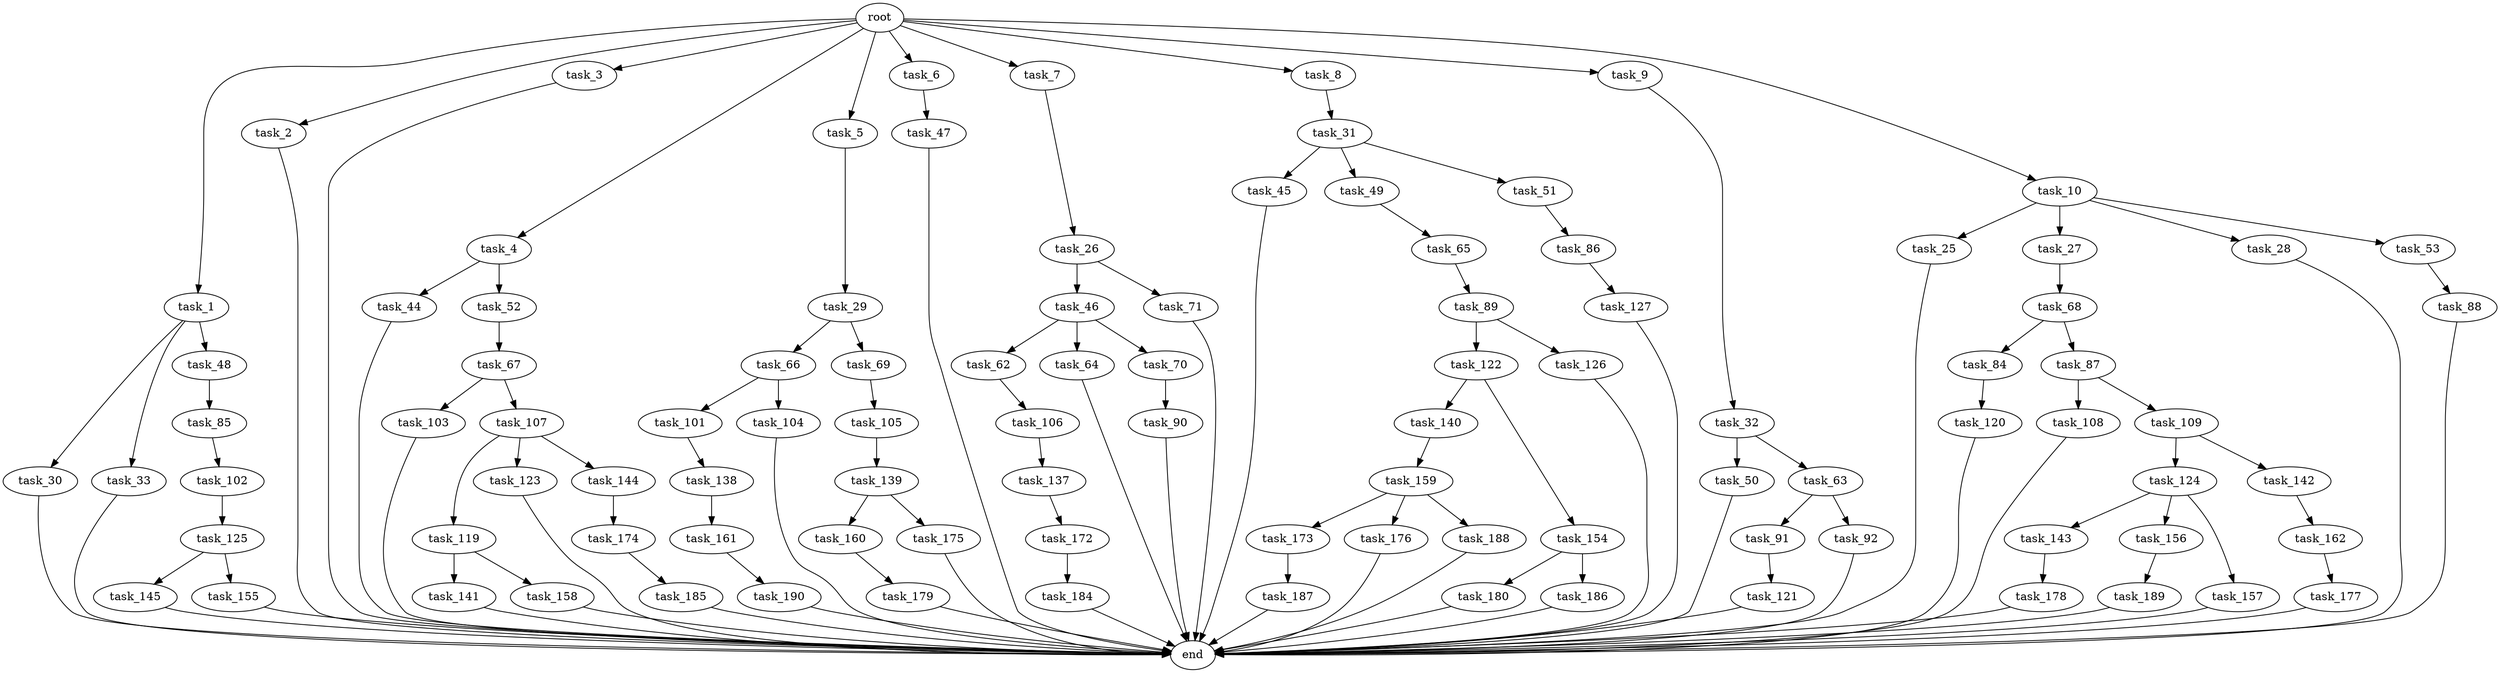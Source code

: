 digraph G {
  root [size="0.000000"];
  task_1 [size="1.024000"];
  task_2 [size="1.024000"];
  task_3 [size="1.024000"];
  task_4 [size="1.024000"];
  task_5 [size="1.024000"];
  task_6 [size="1.024000"];
  task_7 [size="1.024000"];
  task_8 [size="1.024000"];
  task_9 [size="1.024000"];
  task_10 [size="1.024000"];
  task_25 [size="77309411.328000"];
  task_26 [size="309237645.312000"];
  task_27 [size="77309411.328000"];
  task_28 [size="77309411.328000"];
  task_29 [size="309237645.312000"];
  task_30 [size="420906795.008000"];
  task_31 [size="214748364.800000"];
  task_32 [size="214748364.800000"];
  task_33 [size="420906795.008000"];
  task_44 [size="137438953.472000"];
  task_45 [size="214748364.800000"];
  task_46 [size="309237645.312000"];
  task_47 [size="309237645.312000"];
  task_48 [size="420906795.008000"];
  task_49 [size="214748364.800000"];
  task_50 [size="695784701.952000"];
  task_51 [size="214748364.800000"];
  task_52 [size="137438953.472000"];
  task_53 [size="77309411.328000"];
  task_62 [size="137438953.472000"];
  task_63 [size="695784701.952000"];
  task_64 [size="137438953.472000"];
  task_65 [size="137438953.472000"];
  task_66 [size="858993459.200000"];
  task_67 [size="420906795.008000"];
  task_68 [size="34359738.368000"];
  task_69 [size="858993459.200000"];
  task_70 [size="137438953.472000"];
  task_71 [size="309237645.312000"];
  task_84 [size="695784701.952000"];
  task_85 [size="858993459.200000"];
  task_86 [size="214748364.800000"];
  task_87 [size="695784701.952000"];
  task_88 [size="77309411.328000"];
  task_89 [size="858993459.200000"];
  task_90 [size="695784701.952000"];
  task_91 [size="858993459.200000"];
  task_92 [size="858993459.200000"];
  task_101 [size="214748364.800000"];
  task_102 [size="695784701.952000"];
  task_103 [size="695784701.952000"];
  task_104 [size="214748364.800000"];
  task_105 [size="77309411.328000"];
  task_106 [size="34359738.368000"];
  task_107 [size="695784701.952000"];
  task_108 [size="309237645.312000"];
  task_109 [size="309237645.312000"];
  task_119 [size="858993459.200000"];
  task_120 [size="309237645.312000"];
  task_121 [size="695784701.952000"];
  task_122 [size="695784701.952000"];
  task_123 [size="858993459.200000"];
  task_124 [size="77309411.328000"];
  task_125 [size="858993459.200000"];
  task_126 [size="695784701.952000"];
  task_127 [size="309237645.312000"];
  task_137 [size="309237645.312000"];
  task_138 [size="858993459.200000"];
  task_139 [size="34359738.368000"];
  task_140 [size="77309411.328000"];
  task_141 [size="77309411.328000"];
  task_142 [size="77309411.328000"];
  task_143 [size="549755813.888000"];
  task_144 [size="858993459.200000"];
  task_145 [size="137438953.472000"];
  task_154 [size="77309411.328000"];
  task_155 [size="137438953.472000"];
  task_156 [size="549755813.888000"];
  task_157 [size="549755813.888000"];
  task_158 [size="77309411.328000"];
  task_159 [size="549755813.888000"];
  task_160 [size="420906795.008000"];
  task_161 [size="858993459.200000"];
  task_162 [size="858993459.200000"];
  task_172 [size="34359738.368000"];
  task_173 [size="137438953.472000"];
  task_174 [size="695784701.952000"];
  task_175 [size="420906795.008000"];
  task_176 [size="137438953.472000"];
  task_177 [size="309237645.312000"];
  task_178 [size="137438953.472000"];
  task_179 [size="309237645.312000"];
  task_180 [size="77309411.328000"];
  task_184 [size="420906795.008000"];
  task_185 [size="420906795.008000"];
  task_186 [size="77309411.328000"];
  task_187 [size="34359738.368000"];
  task_188 [size="137438953.472000"];
  task_189 [size="858993459.200000"];
  task_190 [size="77309411.328000"];
  end [size="0.000000"];

  root -> task_1 [size="1.000000"];
  root -> task_2 [size="1.000000"];
  root -> task_3 [size="1.000000"];
  root -> task_4 [size="1.000000"];
  root -> task_5 [size="1.000000"];
  root -> task_6 [size="1.000000"];
  root -> task_7 [size="1.000000"];
  root -> task_8 [size="1.000000"];
  root -> task_9 [size="1.000000"];
  root -> task_10 [size="1.000000"];
  task_1 -> task_30 [size="411041792.000000"];
  task_1 -> task_33 [size="411041792.000000"];
  task_1 -> task_48 [size="411041792.000000"];
  task_2 -> end [size="1.000000"];
  task_3 -> end [size="1.000000"];
  task_4 -> task_44 [size="134217728.000000"];
  task_4 -> task_52 [size="134217728.000000"];
  task_5 -> task_29 [size="301989888.000000"];
  task_6 -> task_47 [size="301989888.000000"];
  task_7 -> task_26 [size="301989888.000000"];
  task_8 -> task_31 [size="209715200.000000"];
  task_9 -> task_32 [size="209715200.000000"];
  task_10 -> task_25 [size="75497472.000000"];
  task_10 -> task_27 [size="75497472.000000"];
  task_10 -> task_28 [size="75497472.000000"];
  task_10 -> task_53 [size="75497472.000000"];
  task_25 -> end [size="1.000000"];
  task_26 -> task_46 [size="301989888.000000"];
  task_26 -> task_71 [size="301989888.000000"];
  task_27 -> task_68 [size="33554432.000000"];
  task_28 -> end [size="1.000000"];
  task_29 -> task_66 [size="838860800.000000"];
  task_29 -> task_69 [size="838860800.000000"];
  task_30 -> end [size="1.000000"];
  task_31 -> task_45 [size="209715200.000000"];
  task_31 -> task_49 [size="209715200.000000"];
  task_31 -> task_51 [size="209715200.000000"];
  task_32 -> task_50 [size="679477248.000000"];
  task_32 -> task_63 [size="679477248.000000"];
  task_33 -> end [size="1.000000"];
  task_44 -> end [size="1.000000"];
  task_45 -> end [size="1.000000"];
  task_46 -> task_62 [size="134217728.000000"];
  task_46 -> task_64 [size="134217728.000000"];
  task_46 -> task_70 [size="134217728.000000"];
  task_47 -> end [size="1.000000"];
  task_48 -> task_85 [size="838860800.000000"];
  task_49 -> task_65 [size="134217728.000000"];
  task_50 -> end [size="1.000000"];
  task_51 -> task_86 [size="209715200.000000"];
  task_52 -> task_67 [size="411041792.000000"];
  task_53 -> task_88 [size="75497472.000000"];
  task_62 -> task_106 [size="33554432.000000"];
  task_63 -> task_91 [size="838860800.000000"];
  task_63 -> task_92 [size="838860800.000000"];
  task_64 -> end [size="1.000000"];
  task_65 -> task_89 [size="838860800.000000"];
  task_66 -> task_101 [size="209715200.000000"];
  task_66 -> task_104 [size="209715200.000000"];
  task_67 -> task_103 [size="679477248.000000"];
  task_67 -> task_107 [size="679477248.000000"];
  task_68 -> task_84 [size="679477248.000000"];
  task_68 -> task_87 [size="679477248.000000"];
  task_69 -> task_105 [size="75497472.000000"];
  task_70 -> task_90 [size="679477248.000000"];
  task_71 -> end [size="1.000000"];
  task_84 -> task_120 [size="301989888.000000"];
  task_85 -> task_102 [size="679477248.000000"];
  task_86 -> task_127 [size="301989888.000000"];
  task_87 -> task_108 [size="301989888.000000"];
  task_87 -> task_109 [size="301989888.000000"];
  task_88 -> end [size="1.000000"];
  task_89 -> task_122 [size="679477248.000000"];
  task_89 -> task_126 [size="679477248.000000"];
  task_90 -> end [size="1.000000"];
  task_91 -> task_121 [size="679477248.000000"];
  task_92 -> end [size="1.000000"];
  task_101 -> task_138 [size="838860800.000000"];
  task_102 -> task_125 [size="838860800.000000"];
  task_103 -> end [size="1.000000"];
  task_104 -> end [size="1.000000"];
  task_105 -> task_139 [size="33554432.000000"];
  task_106 -> task_137 [size="301989888.000000"];
  task_107 -> task_119 [size="838860800.000000"];
  task_107 -> task_123 [size="838860800.000000"];
  task_107 -> task_144 [size="838860800.000000"];
  task_108 -> end [size="1.000000"];
  task_109 -> task_124 [size="75497472.000000"];
  task_109 -> task_142 [size="75497472.000000"];
  task_119 -> task_141 [size="75497472.000000"];
  task_119 -> task_158 [size="75497472.000000"];
  task_120 -> end [size="1.000000"];
  task_121 -> end [size="1.000000"];
  task_122 -> task_140 [size="75497472.000000"];
  task_122 -> task_154 [size="75497472.000000"];
  task_123 -> end [size="1.000000"];
  task_124 -> task_143 [size="536870912.000000"];
  task_124 -> task_156 [size="536870912.000000"];
  task_124 -> task_157 [size="536870912.000000"];
  task_125 -> task_145 [size="134217728.000000"];
  task_125 -> task_155 [size="134217728.000000"];
  task_126 -> end [size="1.000000"];
  task_127 -> end [size="1.000000"];
  task_137 -> task_172 [size="33554432.000000"];
  task_138 -> task_161 [size="838860800.000000"];
  task_139 -> task_160 [size="411041792.000000"];
  task_139 -> task_175 [size="411041792.000000"];
  task_140 -> task_159 [size="536870912.000000"];
  task_141 -> end [size="1.000000"];
  task_142 -> task_162 [size="838860800.000000"];
  task_143 -> task_178 [size="134217728.000000"];
  task_144 -> task_174 [size="679477248.000000"];
  task_145 -> end [size="1.000000"];
  task_154 -> task_180 [size="75497472.000000"];
  task_154 -> task_186 [size="75497472.000000"];
  task_155 -> end [size="1.000000"];
  task_156 -> task_189 [size="838860800.000000"];
  task_157 -> end [size="1.000000"];
  task_158 -> end [size="1.000000"];
  task_159 -> task_173 [size="134217728.000000"];
  task_159 -> task_176 [size="134217728.000000"];
  task_159 -> task_188 [size="134217728.000000"];
  task_160 -> task_179 [size="301989888.000000"];
  task_161 -> task_190 [size="75497472.000000"];
  task_162 -> task_177 [size="301989888.000000"];
  task_172 -> task_184 [size="411041792.000000"];
  task_173 -> task_187 [size="33554432.000000"];
  task_174 -> task_185 [size="411041792.000000"];
  task_175 -> end [size="1.000000"];
  task_176 -> end [size="1.000000"];
  task_177 -> end [size="1.000000"];
  task_178 -> end [size="1.000000"];
  task_179 -> end [size="1.000000"];
  task_180 -> end [size="1.000000"];
  task_184 -> end [size="1.000000"];
  task_185 -> end [size="1.000000"];
  task_186 -> end [size="1.000000"];
  task_187 -> end [size="1.000000"];
  task_188 -> end [size="1.000000"];
  task_189 -> end [size="1.000000"];
  task_190 -> end [size="1.000000"];
}
